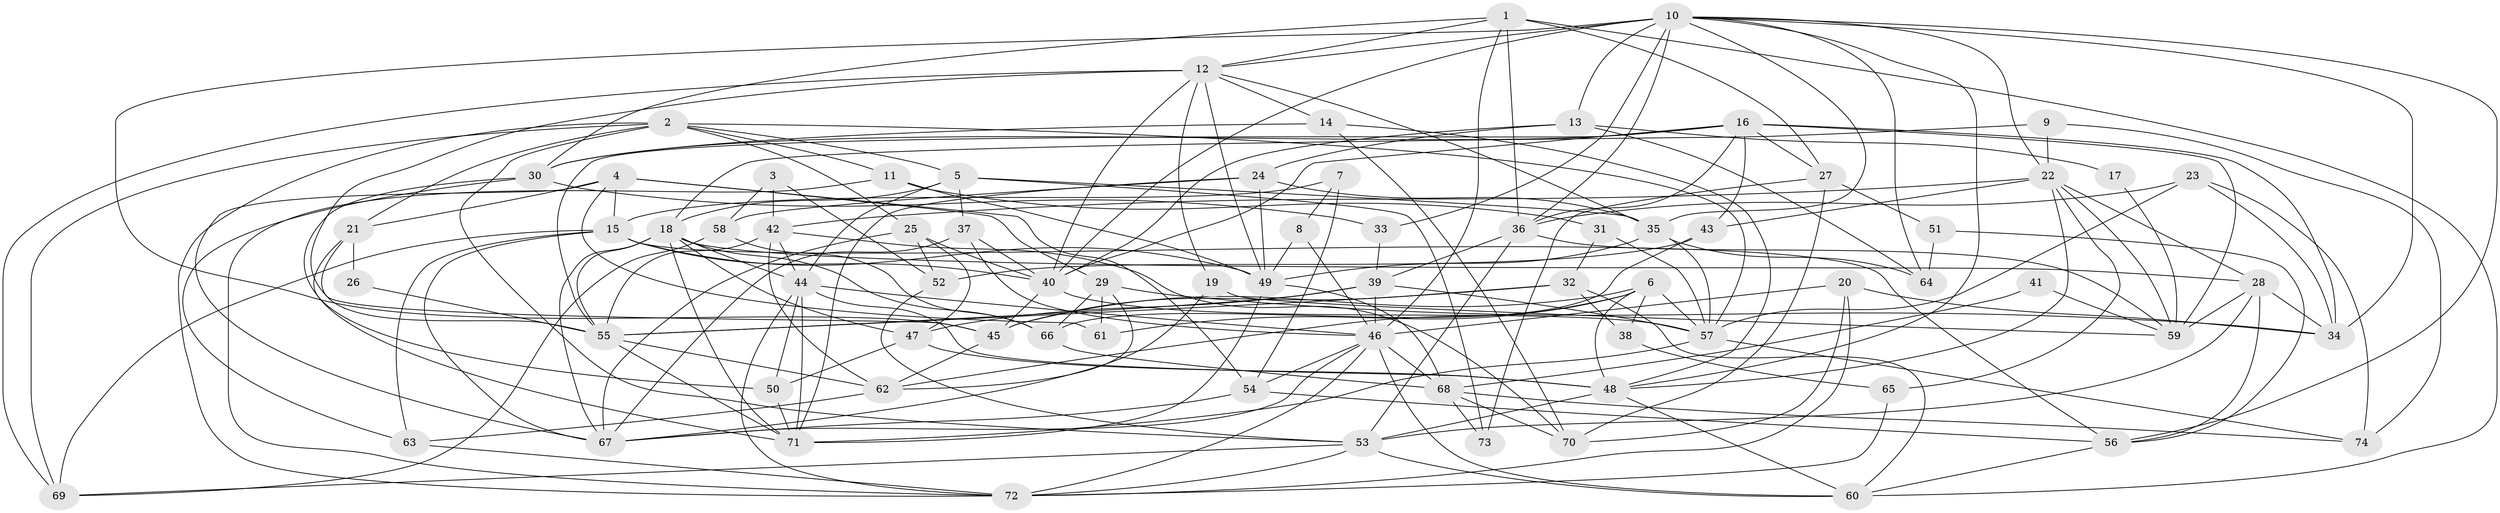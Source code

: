 // original degree distribution, {3: 0.2635135135135135, 8: 0.02702702702702703, 2: 0.1554054054054054, 4: 0.24324324324324326, 5: 0.18243243243243243, 7: 0.02702702702702703, 6: 0.10135135135135136}
// Generated by graph-tools (version 1.1) at 2025/37/03/04/25 23:37:06]
// undirected, 74 vertices, 206 edges
graph export_dot {
  node [color=gray90,style=filled];
  1;
  2;
  3;
  4;
  5;
  6;
  7;
  8;
  9;
  10;
  11;
  12;
  13;
  14;
  15;
  16;
  17;
  18;
  19;
  20;
  21;
  22;
  23;
  24;
  25;
  26;
  27;
  28;
  29;
  30;
  31;
  32;
  33;
  34;
  35;
  36;
  37;
  38;
  39;
  40;
  41;
  42;
  43;
  44;
  45;
  46;
  47;
  48;
  49;
  50;
  51;
  52;
  53;
  54;
  55;
  56;
  57;
  58;
  59;
  60;
  61;
  62;
  63;
  64;
  65;
  66;
  67;
  68;
  69;
  70;
  71;
  72;
  73;
  74;
  1 -- 12 [weight=1.0];
  1 -- 27 [weight=1.0];
  1 -- 30 [weight=1.0];
  1 -- 36 [weight=1.0];
  1 -- 46 [weight=1.0];
  1 -- 60 [weight=1.0];
  2 -- 5 [weight=1.0];
  2 -- 11 [weight=1.0];
  2 -- 21 [weight=1.0];
  2 -- 25 [weight=1.0];
  2 -- 53 [weight=1.0];
  2 -- 57 [weight=1.0];
  2 -- 69 [weight=1.0];
  2 -- 72 [weight=1.0];
  3 -- 42 [weight=1.0];
  3 -- 52 [weight=1.0];
  3 -- 58 [weight=1.0];
  4 -- 15 [weight=1.0];
  4 -- 21 [weight=1.0];
  4 -- 29 [weight=1.0];
  4 -- 54 [weight=1.0];
  4 -- 61 [weight=1.0];
  4 -- 67 [weight=1.0];
  5 -- 18 [weight=1.0];
  5 -- 35 [weight=1.0];
  5 -- 37 [weight=1.0];
  5 -- 44 [weight=1.0];
  5 -- 73 [weight=1.0];
  6 -- 38 [weight=1.0];
  6 -- 45 [weight=1.0];
  6 -- 48 [weight=1.0];
  6 -- 57 [weight=1.0];
  6 -- 61 [weight=1.0];
  6 -- 62 [weight=1.0];
  7 -- 8 [weight=1.0];
  7 -- 15 [weight=1.0];
  7 -- 54 [weight=1.0];
  8 -- 46 [weight=1.0];
  8 -- 49 [weight=1.0];
  9 -- 18 [weight=2.0];
  9 -- 22 [weight=1.0];
  9 -- 74 [weight=1.0];
  10 -- 12 [weight=1.0];
  10 -- 13 [weight=1.0];
  10 -- 22 [weight=1.0];
  10 -- 33 [weight=2.0];
  10 -- 34 [weight=1.0];
  10 -- 35 [weight=1.0];
  10 -- 36 [weight=1.0];
  10 -- 40 [weight=1.0];
  10 -- 45 [weight=1.0];
  10 -- 48 [weight=1.0];
  10 -- 56 [weight=1.0];
  10 -- 64 [weight=1.0];
  11 -- 31 [weight=1.0];
  11 -- 49 [weight=1.0];
  11 -- 72 [weight=1.0];
  12 -- 14 [weight=1.0];
  12 -- 19 [weight=1.0];
  12 -- 35 [weight=1.0];
  12 -- 40 [weight=1.0];
  12 -- 45 [weight=1.0];
  12 -- 49 [weight=1.0];
  12 -- 69 [weight=1.0];
  13 -- 17 [weight=1.0];
  13 -- 24 [weight=1.0];
  13 -- 40 [weight=1.0];
  13 -- 64 [weight=1.0];
  14 -- 30 [weight=1.0];
  14 -- 48 [weight=1.0];
  14 -- 70 [weight=1.0];
  15 -- 40 [weight=1.0];
  15 -- 49 [weight=1.0];
  15 -- 56 [weight=1.0];
  15 -- 63 [weight=1.0];
  15 -- 67 [weight=1.0];
  15 -- 69 [weight=1.0];
  16 -- 27 [weight=1.0];
  16 -- 30 [weight=1.0];
  16 -- 34 [weight=1.0];
  16 -- 36 [weight=1.0];
  16 -- 40 [weight=1.0];
  16 -- 43 [weight=1.0];
  16 -- 55 [weight=1.0];
  16 -- 59 [weight=1.0];
  17 -- 59 [weight=1.0];
  18 -- 28 [weight=1.0];
  18 -- 44 [weight=1.0];
  18 -- 47 [weight=1.0];
  18 -- 55 [weight=2.0];
  18 -- 66 [weight=1.0];
  18 -- 67 [weight=1.0];
  18 -- 71 [weight=1.0];
  19 -- 59 [weight=1.0];
  19 -- 67 [weight=1.0];
  20 -- 34 [weight=1.0];
  20 -- 46 [weight=1.0];
  20 -- 70 [weight=1.0];
  20 -- 72 [weight=1.0];
  21 -- 26 [weight=2.0];
  21 -- 55 [weight=1.0];
  21 -- 71 [weight=1.0];
  22 -- 28 [weight=1.0];
  22 -- 42 [weight=1.0];
  22 -- 43 [weight=1.0];
  22 -- 48 [weight=1.0];
  22 -- 59 [weight=1.0];
  22 -- 65 [weight=1.0];
  23 -- 34 [weight=1.0];
  23 -- 36 [weight=1.0];
  23 -- 57 [weight=1.0];
  23 -- 74 [weight=1.0];
  24 -- 35 [weight=1.0];
  24 -- 49 [weight=1.0];
  24 -- 58 [weight=2.0];
  24 -- 71 [weight=1.0];
  25 -- 40 [weight=1.0];
  25 -- 47 [weight=1.0];
  25 -- 52 [weight=1.0];
  25 -- 67 [weight=1.0];
  26 -- 55 [weight=1.0];
  27 -- 51 [weight=1.0];
  27 -- 70 [weight=1.0];
  27 -- 73 [weight=1.0];
  28 -- 34 [weight=1.0];
  28 -- 53 [weight=1.0];
  28 -- 56 [weight=1.0];
  28 -- 59 [weight=1.0];
  29 -- 34 [weight=2.0];
  29 -- 61 [weight=1.0];
  29 -- 62 [weight=1.0];
  29 -- 66 [weight=1.0];
  30 -- 33 [weight=1.0];
  30 -- 50 [weight=1.0];
  30 -- 63 [weight=1.0];
  31 -- 32 [weight=1.0];
  31 -- 57 [weight=1.0];
  32 -- 38 [weight=1.0];
  32 -- 45 [weight=1.0];
  32 -- 55 [weight=1.0];
  32 -- 60 [weight=1.0];
  33 -- 39 [weight=1.0];
  35 -- 49 [weight=1.0];
  35 -- 57 [weight=1.0];
  35 -- 64 [weight=2.0];
  36 -- 39 [weight=1.0];
  36 -- 53 [weight=1.0];
  36 -- 59 [weight=1.0];
  37 -- 40 [weight=1.0];
  37 -- 46 [weight=1.0];
  37 -- 67 [weight=1.0];
  38 -- 65 [weight=1.0];
  39 -- 46 [weight=1.0];
  39 -- 47 [weight=1.0];
  39 -- 55 [weight=1.0];
  39 -- 57 [weight=1.0];
  40 -- 45 [weight=1.0];
  40 -- 57 [weight=1.0];
  41 -- 59 [weight=1.0];
  41 -- 68 [weight=1.0];
  42 -- 44 [weight=1.0];
  42 -- 55 [weight=1.0];
  42 -- 62 [weight=1.0];
  42 -- 70 [weight=1.0];
  43 -- 52 [weight=1.0];
  43 -- 66 [weight=1.0];
  44 -- 46 [weight=1.0];
  44 -- 48 [weight=2.0];
  44 -- 50 [weight=1.0];
  44 -- 71 [weight=1.0];
  44 -- 72 [weight=1.0];
  45 -- 62 [weight=1.0];
  46 -- 54 [weight=1.0];
  46 -- 60 [weight=1.0];
  46 -- 67 [weight=1.0];
  46 -- 68 [weight=1.0];
  46 -- 72 [weight=1.0];
  47 -- 48 [weight=1.0];
  47 -- 50 [weight=1.0];
  48 -- 53 [weight=2.0];
  48 -- 60 [weight=1.0];
  49 -- 68 [weight=1.0];
  49 -- 71 [weight=1.0];
  50 -- 71 [weight=1.0];
  51 -- 56 [weight=1.0];
  51 -- 64 [weight=1.0];
  52 -- 53 [weight=1.0];
  53 -- 60 [weight=1.0];
  53 -- 69 [weight=1.0];
  53 -- 72 [weight=1.0];
  54 -- 56 [weight=1.0];
  54 -- 67 [weight=1.0];
  55 -- 62 [weight=1.0];
  55 -- 71 [weight=1.0];
  56 -- 60 [weight=1.0];
  57 -- 71 [weight=1.0];
  57 -- 74 [weight=1.0];
  58 -- 66 [weight=1.0];
  58 -- 69 [weight=1.0];
  62 -- 63 [weight=2.0];
  63 -- 72 [weight=1.0];
  65 -- 72 [weight=1.0];
  66 -- 68 [weight=1.0];
  68 -- 70 [weight=1.0];
  68 -- 73 [weight=1.0];
  68 -- 74 [weight=1.0];
}
